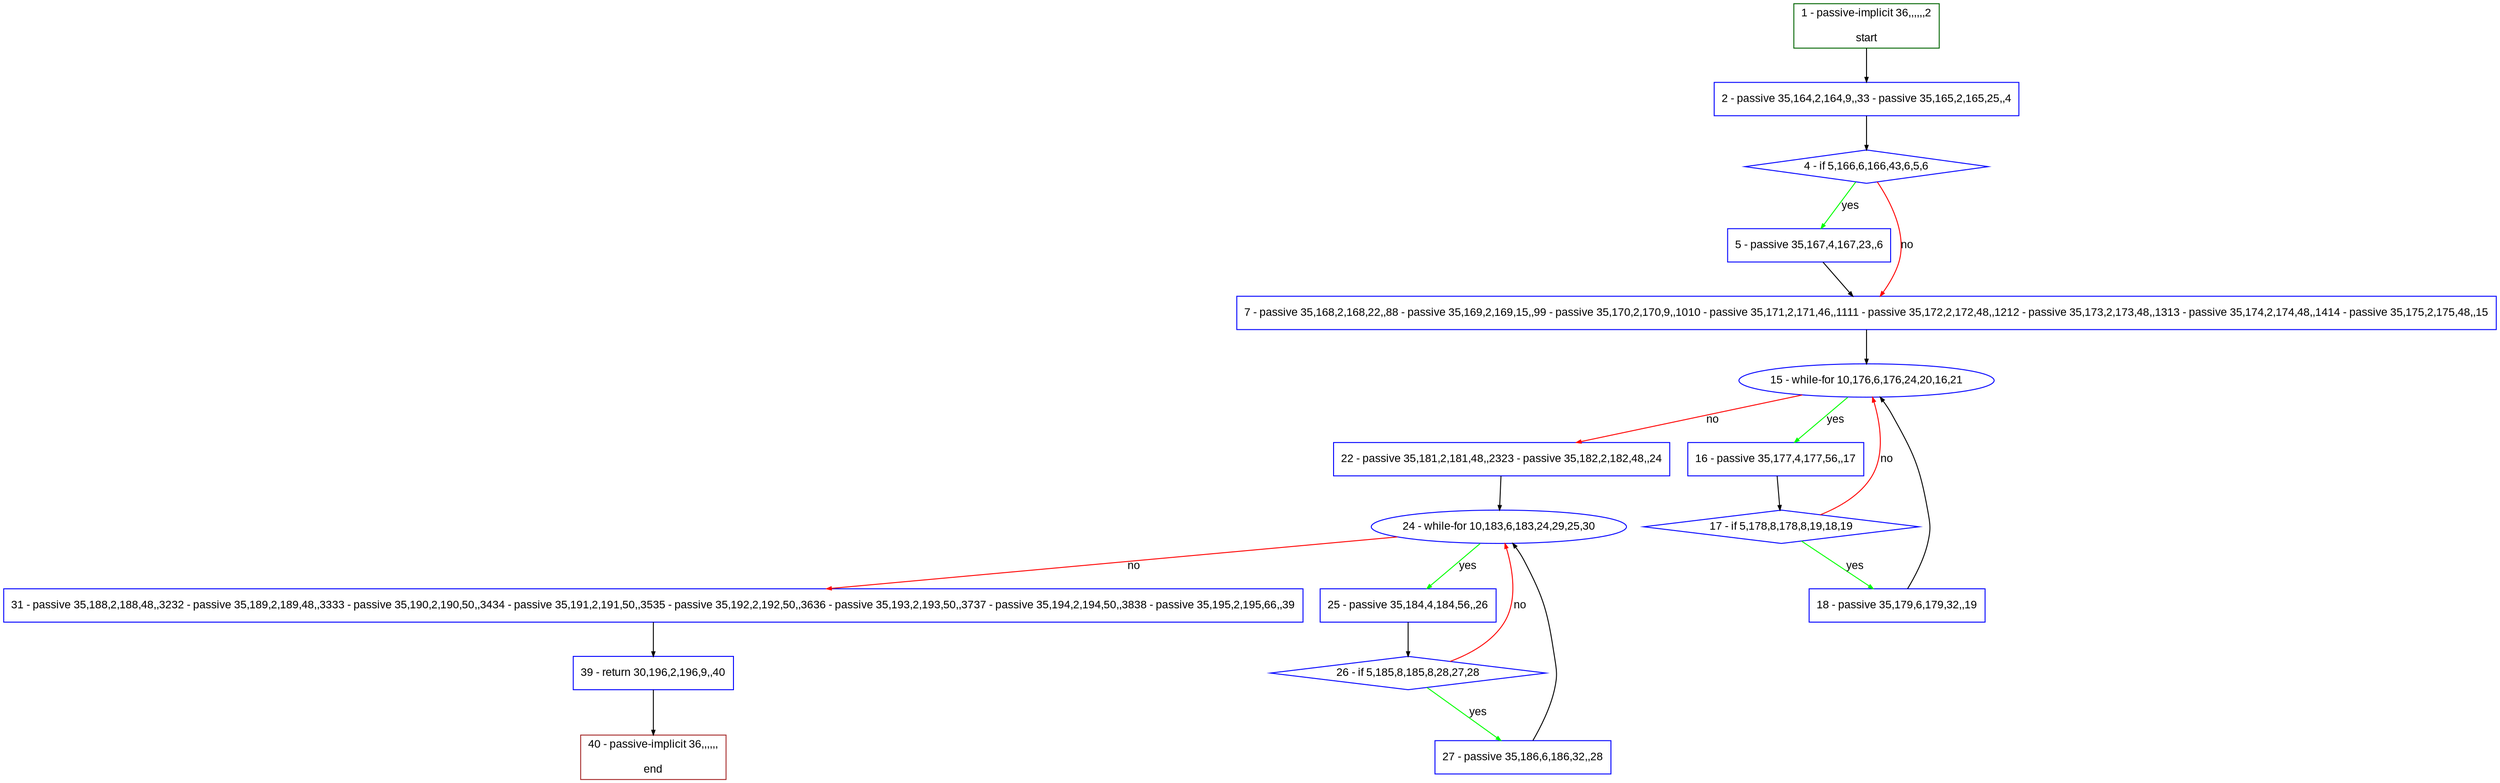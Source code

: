 digraph "" {
  graph [pack="true", label="", fontsize="12", packmode="clust", fontname="Arial", fillcolor="#FFFFCC", bgcolor="white", style="rounded,filled", compound="true"];
  node [node_initialized="no", label="", color="grey", fontsize="12", fillcolor="white", fontname="Arial", style="filled", shape="rectangle", compound="true", fixedsize="false"];
  edge [fontcolor="black", arrowhead="normal", arrowtail="none", arrowsize="0.5", ltail="", label="", color="black", fontsize="12", lhead="", fontname="Arial", dir="forward", compound="true"];
  __N1 [label="2 - passive 35,164,2,164,9,,33 - passive 35,165,2,165,25,,4", color="#0000ff", fillcolor="#ffffff", style="filled", shape="box"];
  __N2 [label="1 - passive-implicit 36,,,,,,2\n\nstart", color="#006400", fillcolor="#ffffff", style="filled", shape="box"];
  __N3 [label="4 - if 5,166,6,166,43,6,5,6", color="#0000ff", fillcolor="#ffffff", style="filled", shape="diamond"];
  __N4 [label="5 - passive 35,167,4,167,23,,6", color="#0000ff", fillcolor="#ffffff", style="filled", shape="box"];
  __N5 [label="7 - passive 35,168,2,168,22,,88 - passive 35,169,2,169,15,,99 - passive 35,170,2,170,9,,1010 - passive 35,171,2,171,46,,1111 - passive 35,172,2,172,48,,1212 - passive 35,173,2,173,48,,1313 - passive 35,174,2,174,48,,1414 - passive 35,175,2,175,48,,15", color="#0000ff", fillcolor="#ffffff", style="filled", shape="box"];
  __N6 [label="15 - while-for 10,176,6,176,24,20,16,21", color="#0000ff", fillcolor="#ffffff", style="filled", shape="oval"];
  __N7 [label="16 - passive 35,177,4,177,56,,17", color="#0000ff", fillcolor="#ffffff", style="filled", shape="box"];
  __N8 [label="22 - passive 35,181,2,181,48,,2323 - passive 35,182,2,182,48,,24", color="#0000ff", fillcolor="#ffffff", style="filled", shape="box"];
  __N9 [label="17 - if 5,178,8,178,8,19,18,19", color="#0000ff", fillcolor="#ffffff", style="filled", shape="diamond"];
  __N10 [label="18 - passive 35,179,6,179,32,,19", color="#0000ff", fillcolor="#ffffff", style="filled", shape="box"];
  __N11 [label="24 - while-for 10,183,6,183,24,29,25,30", color="#0000ff", fillcolor="#ffffff", style="filled", shape="oval"];
  __N12 [label="25 - passive 35,184,4,184,56,,26", color="#0000ff", fillcolor="#ffffff", style="filled", shape="box"];
  __N13 [label="31 - passive 35,188,2,188,48,,3232 - passive 35,189,2,189,48,,3333 - passive 35,190,2,190,50,,3434 - passive 35,191,2,191,50,,3535 - passive 35,192,2,192,50,,3636 - passive 35,193,2,193,50,,3737 - passive 35,194,2,194,50,,3838 - passive 35,195,2,195,66,,39", color="#0000ff", fillcolor="#ffffff", style="filled", shape="box"];
  __N14 [label="26 - if 5,185,8,185,8,28,27,28", color="#0000ff", fillcolor="#ffffff", style="filled", shape="diamond"];
  __N15 [label="27 - passive 35,186,6,186,32,,28", color="#0000ff", fillcolor="#ffffff", style="filled", shape="box"];
  __N16 [label="39 - return 30,196,2,196,9,,40", color="#0000ff", fillcolor="#ffffff", style="filled", shape="box"];
  __N17 [label="40 - passive-implicit 36,,,,,,\n\nend", color="#a52a2a", fillcolor="#ffffff", style="filled", shape="box"];
  __N2 -> __N1 [arrowhead="normal", arrowtail="none", color="#000000", label="", dir="forward"];
  __N1 -> __N3 [arrowhead="normal", arrowtail="none", color="#000000", label="", dir="forward"];
  __N3 -> __N4 [arrowhead="normal", arrowtail="none", color="#00ff00", label="yes", dir="forward"];
  __N3 -> __N5 [arrowhead="normal", arrowtail="none", color="#ff0000", label="no", dir="forward"];
  __N4 -> __N5 [arrowhead="normal", arrowtail="none", color="#000000", label="", dir="forward"];
  __N5 -> __N6 [arrowhead="normal", arrowtail="none", color="#000000", label="", dir="forward"];
  __N6 -> __N7 [arrowhead="normal", arrowtail="none", color="#00ff00", label="yes", dir="forward"];
  __N6 -> __N8 [arrowhead="normal", arrowtail="none", color="#ff0000", label="no", dir="forward"];
  __N7 -> __N9 [arrowhead="normal", arrowtail="none", color="#000000", label="", dir="forward"];
  __N9 -> __N6 [arrowhead="normal", arrowtail="none", color="#ff0000", label="no", dir="forward"];
  __N9 -> __N10 [arrowhead="normal", arrowtail="none", color="#00ff00", label="yes", dir="forward"];
  __N10 -> __N6 [arrowhead="normal", arrowtail="none", color="#000000", label="", dir="forward"];
  __N8 -> __N11 [arrowhead="normal", arrowtail="none", color="#000000", label="", dir="forward"];
  __N11 -> __N12 [arrowhead="normal", arrowtail="none", color="#00ff00", label="yes", dir="forward"];
  __N11 -> __N13 [arrowhead="normal", arrowtail="none", color="#ff0000", label="no", dir="forward"];
  __N12 -> __N14 [arrowhead="normal", arrowtail="none", color="#000000", label="", dir="forward"];
  __N14 -> __N11 [arrowhead="normal", arrowtail="none", color="#ff0000", label="no", dir="forward"];
  __N14 -> __N15 [arrowhead="normal", arrowtail="none", color="#00ff00", label="yes", dir="forward"];
  __N15 -> __N11 [arrowhead="normal", arrowtail="none", color="#000000", label="", dir="forward"];
  __N13 -> __N16 [arrowhead="normal", arrowtail="none", color="#000000", label="", dir="forward"];
  __N16 -> __N17 [arrowhead="normal", arrowtail="none", color="#000000", label="", dir="forward"];
}
